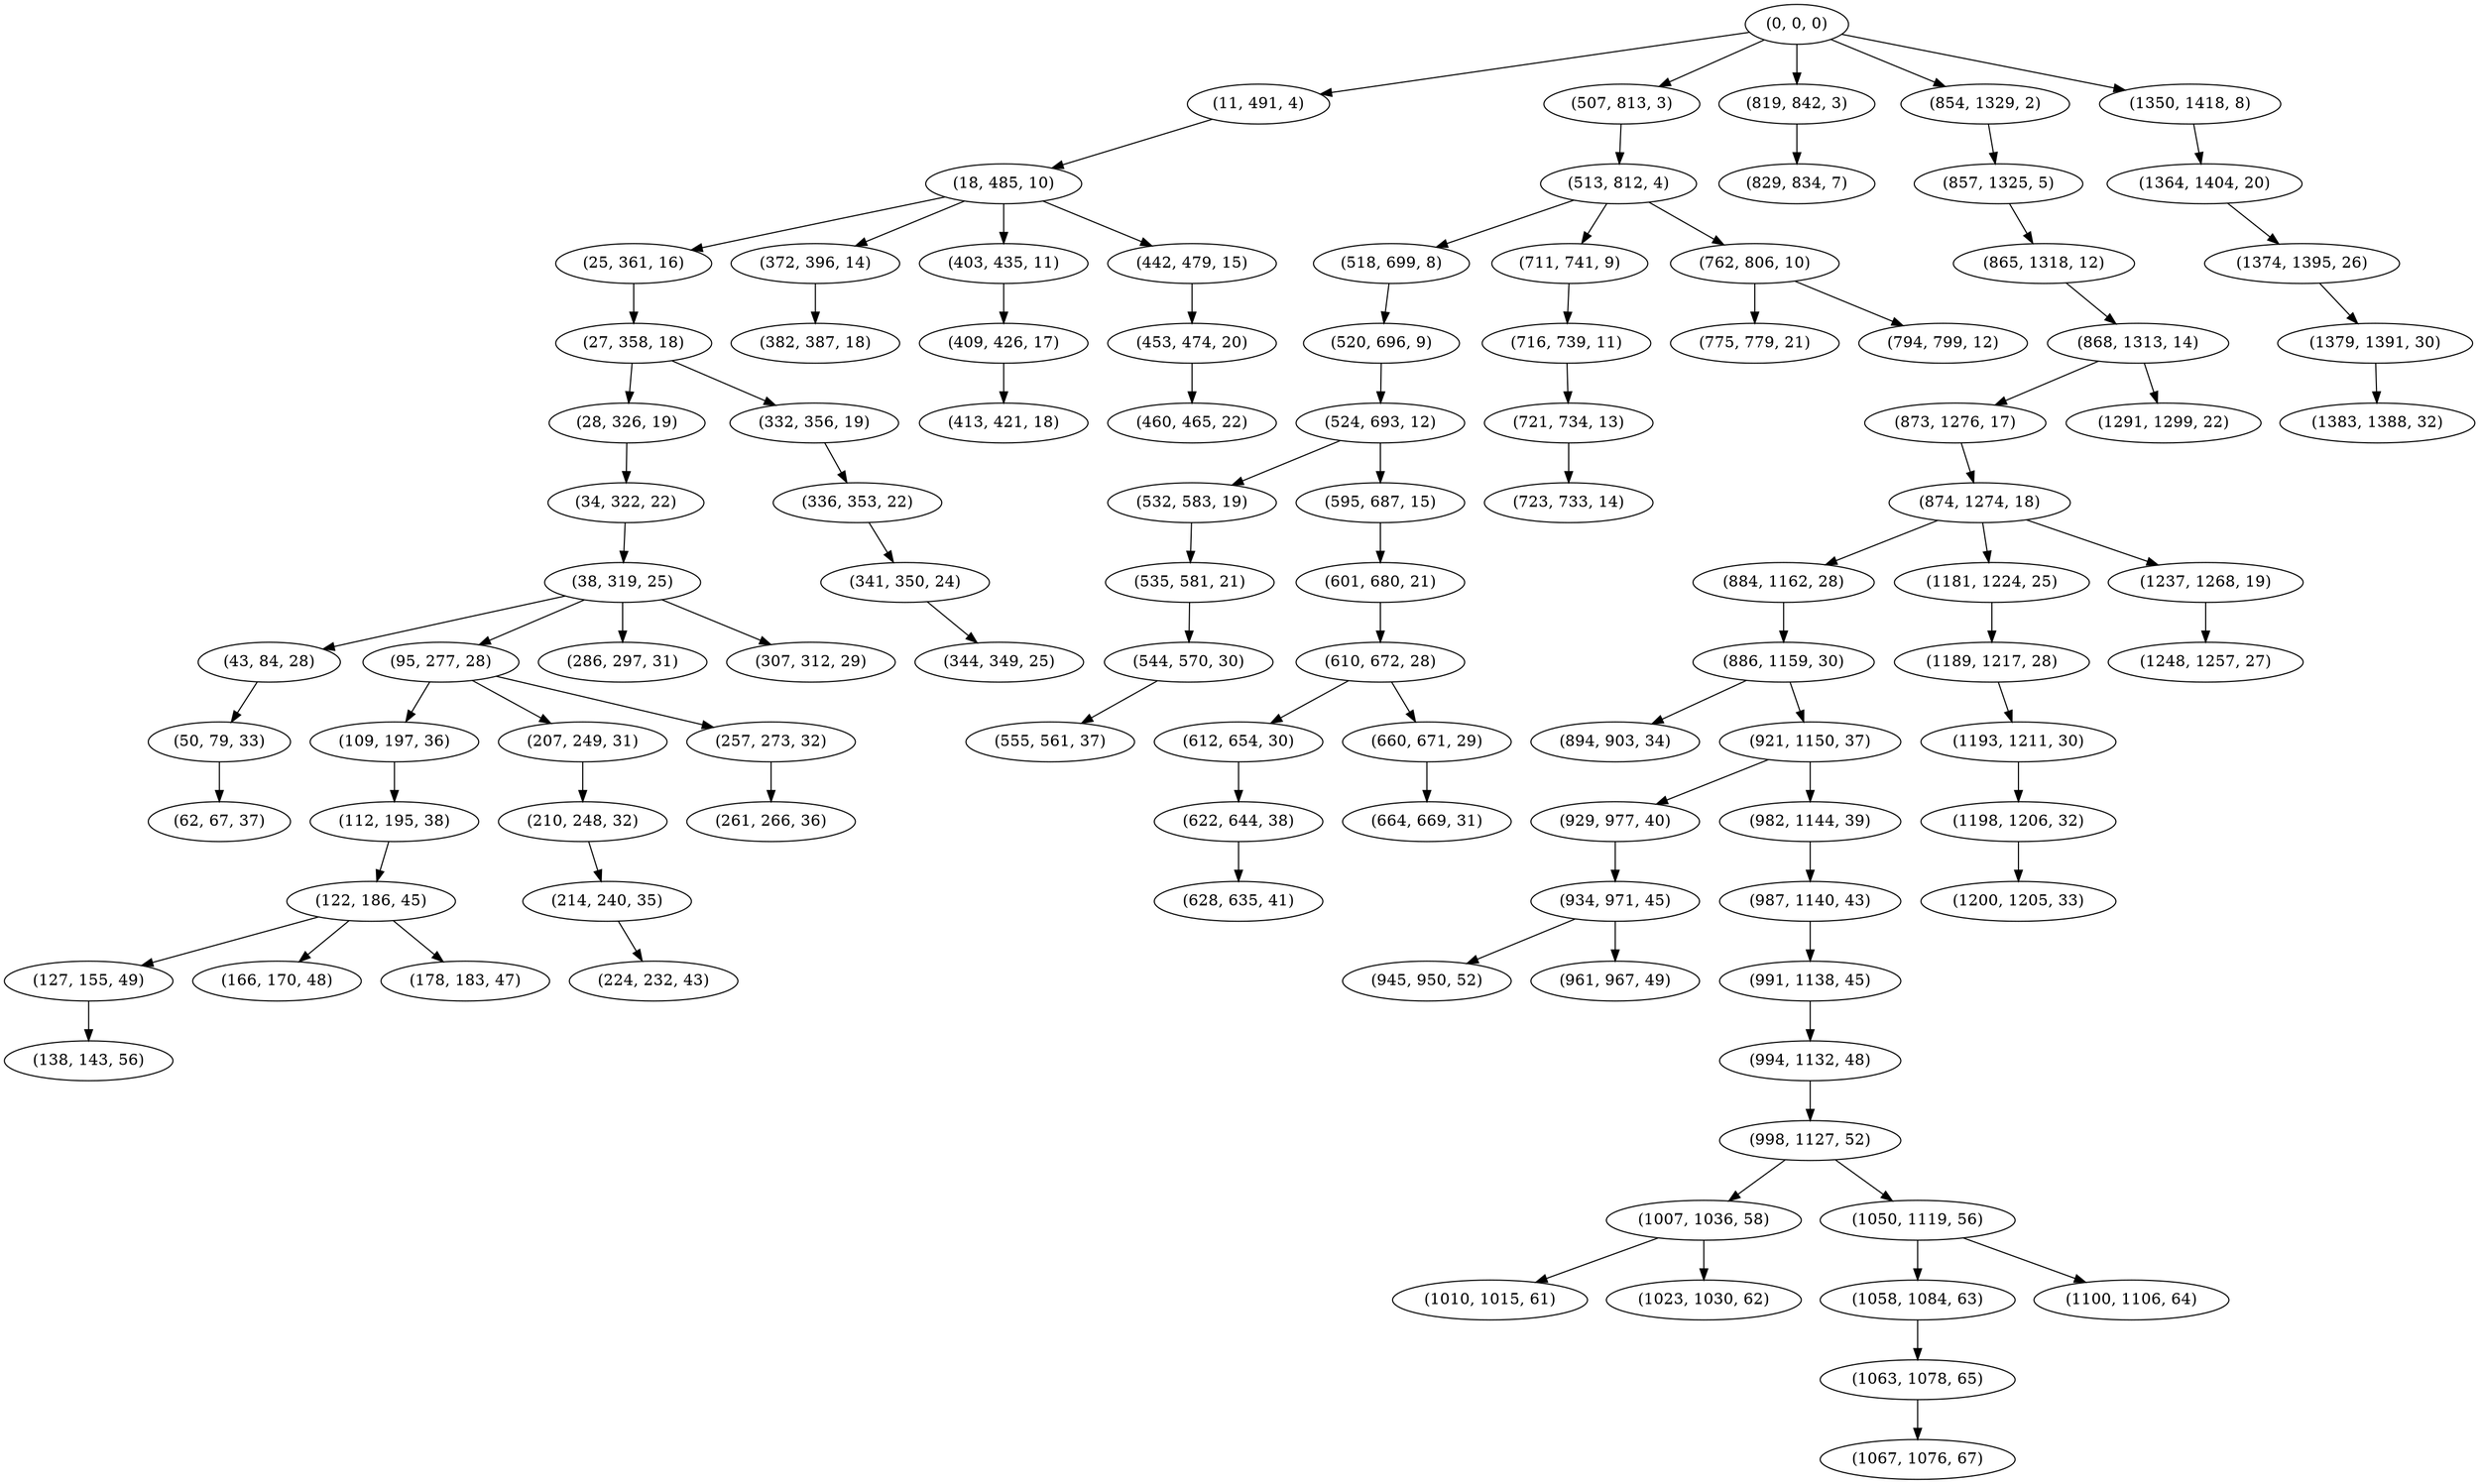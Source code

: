 digraph tree {
    "(0, 0, 0)";
    "(11, 491, 4)";
    "(18, 485, 10)";
    "(25, 361, 16)";
    "(27, 358, 18)";
    "(28, 326, 19)";
    "(34, 322, 22)";
    "(38, 319, 25)";
    "(43, 84, 28)";
    "(50, 79, 33)";
    "(62, 67, 37)";
    "(95, 277, 28)";
    "(109, 197, 36)";
    "(112, 195, 38)";
    "(122, 186, 45)";
    "(127, 155, 49)";
    "(138, 143, 56)";
    "(166, 170, 48)";
    "(178, 183, 47)";
    "(207, 249, 31)";
    "(210, 248, 32)";
    "(214, 240, 35)";
    "(224, 232, 43)";
    "(257, 273, 32)";
    "(261, 266, 36)";
    "(286, 297, 31)";
    "(307, 312, 29)";
    "(332, 356, 19)";
    "(336, 353, 22)";
    "(341, 350, 24)";
    "(344, 349, 25)";
    "(372, 396, 14)";
    "(382, 387, 18)";
    "(403, 435, 11)";
    "(409, 426, 17)";
    "(413, 421, 18)";
    "(442, 479, 15)";
    "(453, 474, 20)";
    "(460, 465, 22)";
    "(507, 813, 3)";
    "(513, 812, 4)";
    "(518, 699, 8)";
    "(520, 696, 9)";
    "(524, 693, 12)";
    "(532, 583, 19)";
    "(535, 581, 21)";
    "(544, 570, 30)";
    "(555, 561, 37)";
    "(595, 687, 15)";
    "(601, 680, 21)";
    "(610, 672, 28)";
    "(612, 654, 30)";
    "(622, 644, 38)";
    "(628, 635, 41)";
    "(660, 671, 29)";
    "(664, 669, 31)";
    "(711, 741, 9)";
    "(716, 739, 11)";
    "(721, 734, 13)";
    "(723, 733, 14)";
    "(762, 806, 10)";
    "(775, 779, 21)";
    "(794, 799, 12)";
    "(819, 842, 3)";
    "(829, 834, 7)";
    "(854, 1329, 2)";
    "(857, 1325, 5)";
    "(865, 1318, 12)";
    "(868, 1313, 14)";
    "(873, 1276, 17)";
    "(874, 1274, 18)";
    "(884, 1162, 28)";
    "(886, 1159, 30)";
    "(894, 903, 34)";
    "(921, 1150, 37)";
    "(929, 977, 40)";
    "(934, 971, 45)";
    "(945, 950, 52)";
    "(961, 967, 49)";
    "(982, 1144, 39)";
    "(987, 1140, 43)";
    "(991, 1138, 45)";
    "(994, 1132, 48)";
    "(998, 1127, 52)";
    "(1007, 1036, 58)";
    "(1010, 1015, 61)";
    "(1023, 1030, 62)";
    "(1050, 1119, 56)";
    "(1058, 1084, 63)";
    "(1063, 1078, 65)";
    "(1067, 1076, 67)";
    "(1100, 1106, 64)";
    "(1181, 1224, 25)";
    "(1189, 1217, 28)";
    "(1193, 1211, 30)";
    "(1198, 1206, 32)";
    "(1200, 1205, 33)";
    "(1237, 1268, 19)";
    "(1248, 1257, 27)";
    "(1291, 1299, 22)";
    "(1350, 1418, 8)";
    "(1364, 1404, 20)";
    "(1374, 1395, 26)";
    "(1379, 1391, 30)";
    "(1383, 1388, 32)";
    "(0, 0, 0)" -> "(11, 491, 4)";
    "(0, 0, 0)" -> "(507, 813, 3)";
    "(0, 0, 0)" -> "(819, 842, 3)";
    "(0, 0, 0)" -> "(854, 1329, 2)";
    "(0, 0, 0)" -> "(1350, 1418, 8)";
    "(11, 491, 4)" -> "(18, 485, 10)";
    "(18, 485, 10)" -> "(25, 361, 16)";
    "(18, 485, 10)" -> "(372, 396, 14)";
    "(18, 485, 10)" -> "(403, 435, 11)";
    "(18, 485, 10)" -> "(442, 479, 15)";
    "(25, 361, 16)" -> "(27, 358, 18)";
    "(27, 358, 18)" -> "(28, 326, 19)";
    "(27, 358, 18)" -> "(332, 356, 19)";
    "(28, 326, 19)" -> "(34, 322, 22)";
    "(34, 322, 22)" -> "(38, 319, 25)";
    "(38, 319, 25)" -> "(43, 84, 28)";
    "(38, 319, 25)" -> "(95, 277, 28)";
    "(38, 319, 25)" -> "(286, 297, 31)";
    "(38, 319, 25)" -> "(307, 312, 29)";
    "(43, 84, 28)" -> "(50, 79, 33)";
    "(50, 79, 33)" -> "(62, 67, 37)";
    "(95, 277, 28)" -> "(109, 197, 36)";
    "(95, 277, 28)" -> "(207, 249, 31)";
    "(95, 277, 28)" -> "(257, 273, 32)";
    "(109, 197, 36)" -> "(112, 195, 38)";
    "(112, 195, 38)" -> "(122, 186, 45)";
    "(122, 186, 45)" -> "(127, 155, 49)";
    "(122, 186, 45)" -> "(166, 170, 48)";
    "(122, 186, 45)" -> "(178, 183, 47)";
    "(127, 155, 49)" -> "(138, 143, 56)";
    "(207, 249, 31)" -> "(210, 248, 32)";
    "(210, 248, 32)" -> "(214, 240, 35)";
    "(214, 240, 35)" -> "(224, 232, 43)";
    "(257, 273, 32)" -> "(261, 266, 36)";
    "(332, 356, 19)" -> "(336, 353, 22)";
    "(336, 353, 22)" -> "(341, 350, 24)";
    "(341, 350, 24)" -> "(344, 349, 25)";
    "(372, 396, 14)" -> "(382, 387, 18)";
    "(403, 435, 11)" -> "(409, 426, 17)";
    "(409, 426, 17)" -> "(413, 421, 18)";
    "(442, 479, 15)" -> "(453, 474, 20)";
    "(453, 474, 20)" -> "(460, 465, 22)";
    "(507, 813, 3)" -> "(513, 812, 4)";
    "(513, 812, 4)" -> "(518, 699, 8)";
    "(513, 812, 4)" -> "(711, 741, 9)";
    "(513, 812, 4)" -> "(762, 806, 10)";
    "(518, 699, 8)" -> "(520, 696, 9)";
    "(520, 696, 9)" -> "(524, 693, 12)";
    "(524, 693, 12)" -> "(532, 583, 19)";
    "(524, 693, 12)" -> "(595, 687, 15)";
    "(532, 583, 19)" -> "(535, 581, 21)";
    "(535, 581, 21)" -> "(544, 570, 30)";
    "(544, 570, 30)" -> "(555, 561, 37)";
    "(595, 687, 15)" -> "(601, 680, 21)";
    "(601, 680, 21)" -> "(610, 672, 28)";
    "(610, 672, 28)" -> "(612, 654, 30)";
    "(610, 672, 28)" -> "(660, 671, 29)";
    "(612, 654, 30)" -> "(622, 644, 38)";
    "(622, 644, 38)" -> "(628, 635, 41)";
    "(660, 671, 29)" -> "(664, 669, 31)";
    "(711, 741, 9)" -> "(716, 739, 11)";
    "(716, 739, 11)" -> "(721, 734, 13)";
    "(721, 734, 13)" -> "(723, 733, 14)";
    "(762, 806, 10)" -> "(775, 779, 21)";
    "(762, 806, 10)" -> "(794, 799, 12)";
    "(819, 842, 3)" -> "(829, 834, 7)";
    "(854, 1329, 2)" -> "(857, 1325, 5)";
    "(857, 1325, 5)" -> "(865, 1318, 12)";
    "(865, 1318, 12)" -> "(868, 1313, 14)";
    "(868, 1313, 14)" -> "(873, 1276, 17)";
    "(868, 1313, 14)" -> "(1291, 1299, 22)";
    "(873, 1276, 17)" -> "(874, 1274, 18)";
    "(874, 1274, 18)" -> "(884, 1162, 28)";
    "(874, 1274, 18)" -> "(1181, 1224, 25)";
    "(874, 1274, 18)" -> "(1237, 1268, 19)";
    "(884, 1162, 28)" -> "(886, 1159, 30)";
    "(886, 1159, 30)" -> "(894, 903, 34)";
    "(886, 1159, 30)" -> "(921, 1150, 37)";
    "(921, 1150, 37)" -> "(929, 977, 40)";
    "(921, 1150, 37)" -> "(982, 1144, 39)";
    "(929, 977, 40)" -> "(934, 971, 45)";
    "(934, 971, 45)" -> "(945, 950, 52)";
    "(934, 971, 45)" -> "(961, 967, 49)";
    "(982, 1144, 39)" -> "(987, 1140, 43)";
    "(987, 1140, 43)" -> "(991, 1138, 45)";
    "(991, 1138, 45)" -> "(994, 1132, 48)";
    "(994, 1132, 48)" -> "(998, 1127, 52)";
    "(998, 1127, 52)" -> "(1007, 1036, 58)";
    "(998, 1127, 52)" -> "(1050, 1119, 56)";
    "(1007, 1036, 58)" -> "(1010, 1015, 61)";
    "(1007, 1036, 58)" -> "(1023, 1030, 62)";
    "(1050, 1119, 56)" -> "(1058, 1084, 63)";
    "(1050, 1119, 56)" -> "(1100, 1106, 64)";
    "(1058, 1084, 63)" -> "(1063, 1078, 65)";
    "(1063, 1078, 65)" -> "(1067, 1076, 67)";
    "(1181, 1224, 25)" -> "(1189, 1217, 28)";
    "(1189, 1217, 28)" -> "(1193, 1211, 30)";
    "(1193, 1211, 30)" -> "(1198, 1206, 32)";
    "(1198, 1206, 32)" -> "(1200, 1205, 33)";
    "(1237, 1268, 19)" -> "(1248, 1257, 27)";
    "(1350, 1418, 8)" -> "(1364, 1404, 20)";
    "(1364, 1404, 20)" -> "(1374, 1395, 26)";
    "(1374, 1395, 26)" -> "(1379, 1391, 30)";
    "(1379, 1391, 30)" -> "(1383, 1388, 32)";
}
